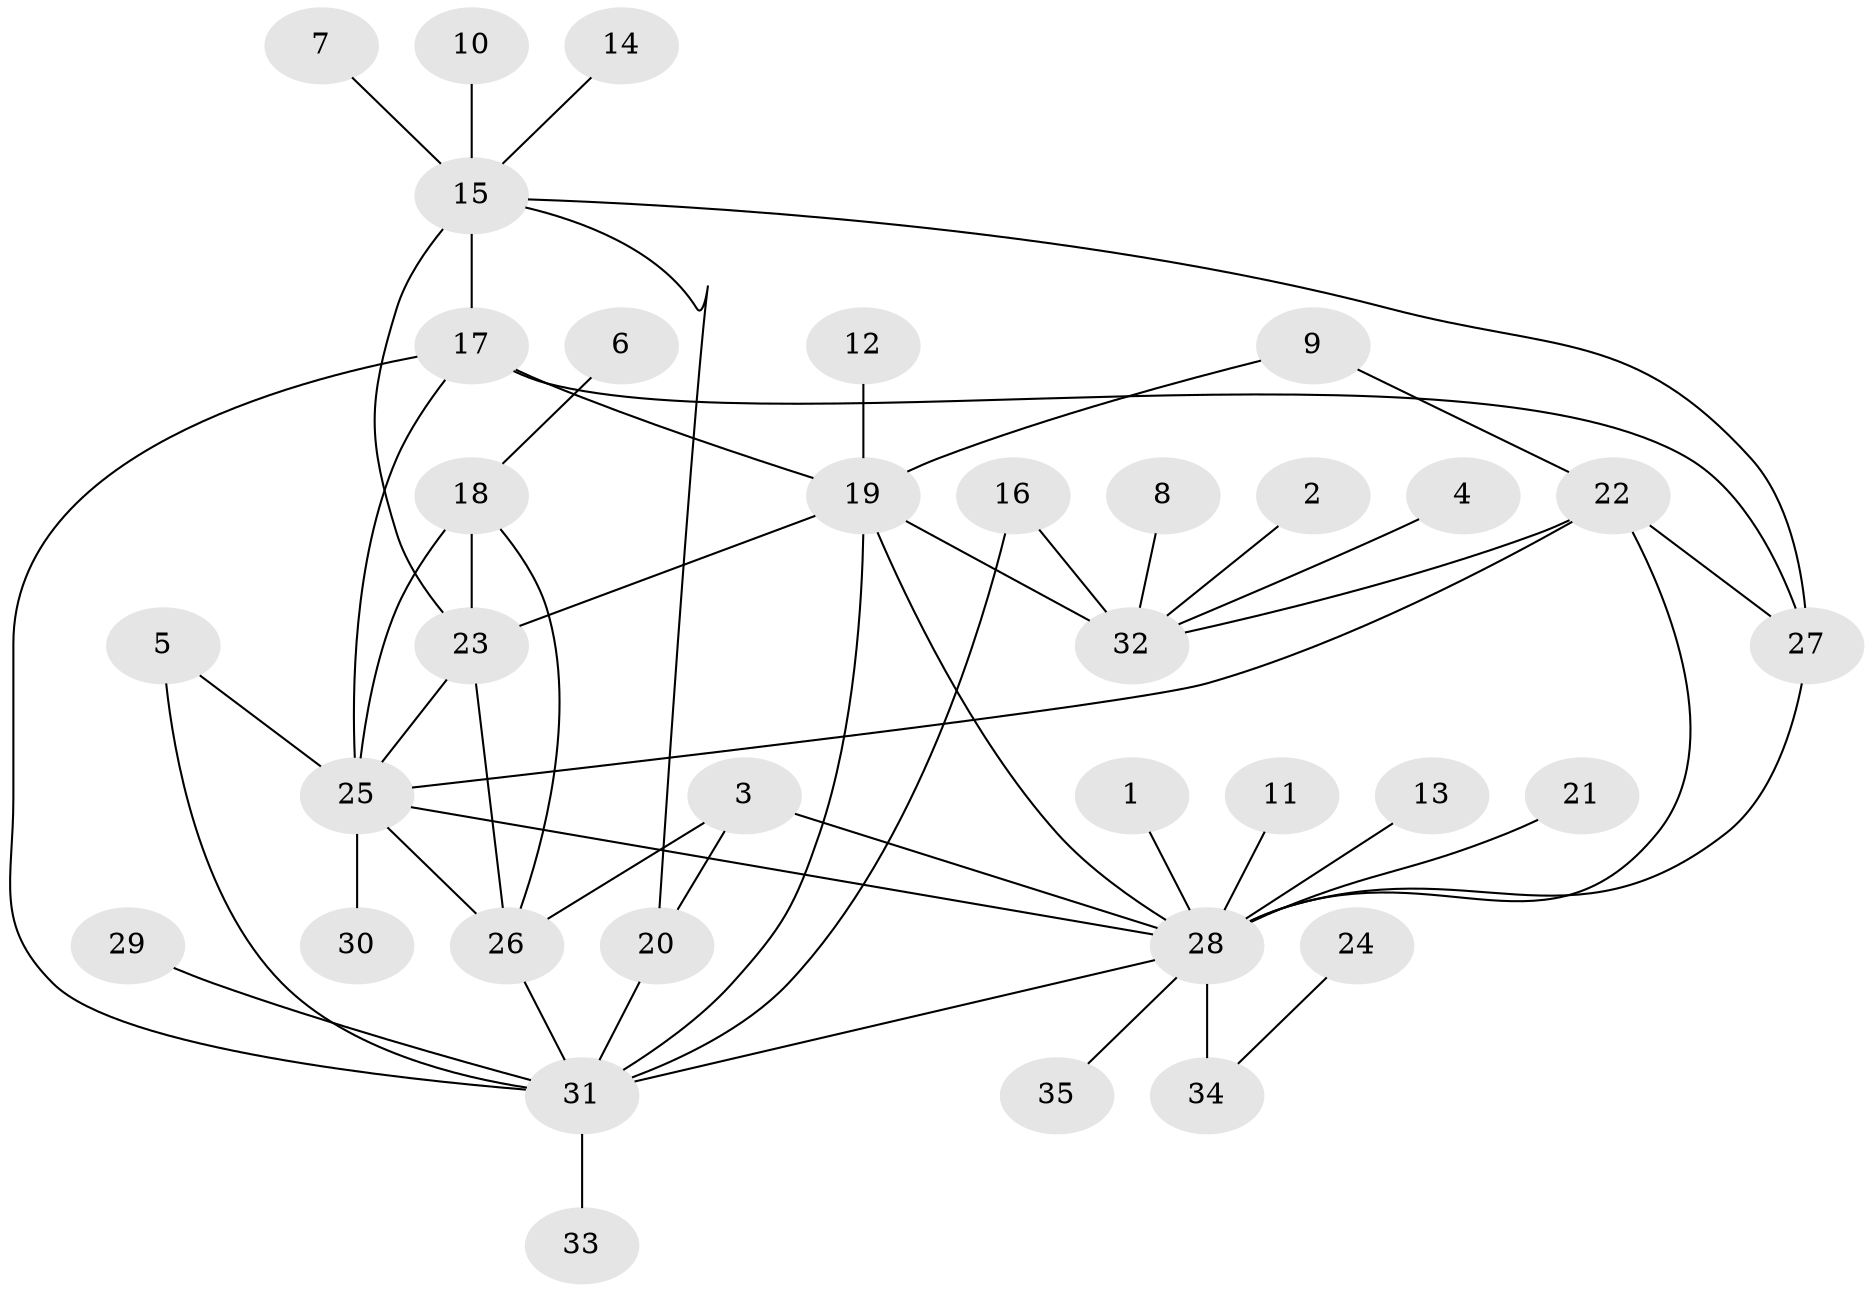 // original degree distribution, {8: 0.03508771929824561, 10: 0.02631578947368421, 4: 0.02631578947368421, 9: 0.043859649122807015, 7: 0.05263157894736842, 5: 0.03508771929824561, 6: 0.017543859649122806, 13: 0.008771929824561403, 1: 0.5701754385964912, 2: 0.14035087719298245, 3: 0.043859649122807015}
// Generated by graph-tools (version 1.1) at 2025/37/03/04/25 23:37:48]
// undirected, 35 vertices, 54 edges
graph export_dot {
  node [color=gray90,style=filled];
  1;
  2;
  3;
  4;
  5;
  6;
  7;
  8;
  9;
  10;
  11;
  12;
  13;
  14;
  15;
  16;
  17;
  18;
  19;
  20;
  21;
  22;
  23;
  24;
  25;
  26;
  27;
  28;
  29;
  30;
  31;
  32;
  33;
  34;
  35;
  1 -- 28 [weight=1.0];
  2 -- 32 [weight=1.0];
  3 -- 20 [weight=1.0];
  3 -- 26 [weight=1.0];
  3 -- 28 [weight=1.0];
  4 -- 32 [weight=1.0];
  5 -- 25 [weight=1.0];
  5 -- 31 [weight=1.0];
  6 -- 18 [weight=1.0];
  7 -- 15 [weight=1.0];
  8 -- 32 [weight=1.0];
  9 -- 19 [weight=1.0];
  9 -- 22 [weight=1.0];
  10 -- 15 [weight=1.0];
  11 -- 28 [weight=1.0];
  12 -- 19 [weight=1.0];
  13 -- 28 [weight=1.0];
  14 -- 15 [weight=1.0];
  15 -- 17 [weight=4.0];
  15 -- 20 [weight=1.0];
  15 -- 23 [weight=1.0];
  15 -- 27 [weight=2.0];
  16 -- 31 [weight=1.0];
  16 -- 32 [weight=1.0];
  17 -- 19 [weight=1.0];
  17 -- 25 [weight=1.0];
  17 -- 27 [weight=2.0];
  17 -- 31 [weight=1.0];
  18 -- 23 [weight=2.0];
  18 -- 25 [weight=1.0];
  18 -- 26 [weight=1.0];
  19 -- 23 [weight=1.0];
  19 -- 28 [weight=1.0];
  19 -- 31 [weight=1.0];
  19 -- 32 [weight=6.0];
  20 -- 31 [weight=1.0];
  21 -- 28 [weight=1.0];
  22 -- 25 [weight=1.0];
  22 -- 27 [weight=1.0];
  22 -- 28 [weight=1.0];
  22 -- 32 [weight=1.0];
  23 -- 25 [weight=2.0];
  23 -- 26 [weight=2.0];
  24 -- 34 [weight=1.0];
  25 -- 26 [weight=1.0];
  25 -- 28 [weight=1.0];
  25 -- 30 [weight=1.0];
  26 -- 31 [weight=1.0];
  27 -- 28 [weight=1.0];
  28 -- 31 [weight=1.0];
  28 -- 34 [weight=4.0];
  28 -- 35 [weight=1.0];
  29 -- 31 [weight=1.0];
  31 -- 33 [weight=1.0];
}
